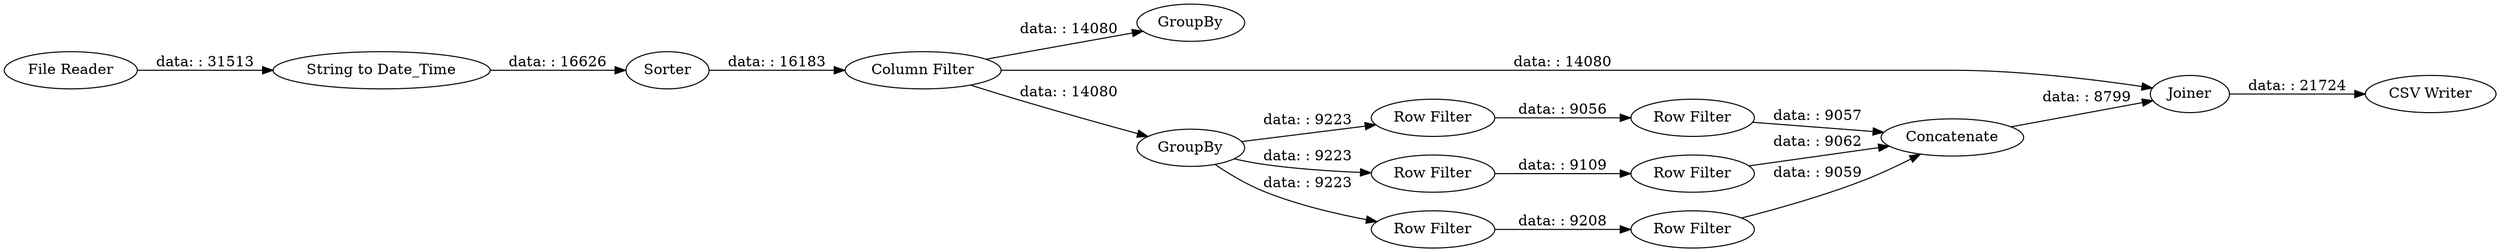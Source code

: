 digraph {
	"-1287839328022523176_29" [label="Row Filter"]
	"-1287839328022523176_30" [label=Concatenate]
	"-1287839328022523176_22" [label=GroupBy]
	"-1287839328022523176_33" [label="File Reader"]
	"-1287839328022523176_4" [label="Column Filter"]
	"-1287839328022523176_32" [label="String to Date_Time"]
	"-1287839328022523176_27" [label="Row Filter"]
	"-1287839328022523176_34" [label=Joiner]
	"-1287839328022523176_28" [label="Row Filter"]
	"-1287839328022523176_24" [label=Sorter]
	"-1287839328022523176_26" [label="Row Filter"]
	"-1287839328022523176_36" [label="Row Filter"]
	"-1287839328022523176_35" [label="CSV Writer"]
	"-1287839328022523176_21" [label=GroupBy]
	"-1287839328022523176_37" [label="Row Filter"]
	"-1287839328022523176_37" -> "-1287839328022523176_30" [label="data: : 9059"]
	"-1287839328022523176_26" -> "-1287839328022523176_30" [label="data: : 9062"]
	"-1287839328022523176_21" -> "-1287839328022523176_29" [label="data: : 9223"]
	"-1287839328022523176_32" -> "-1287839328022523176_24" [label="data: : 16626"]
	"-1287839328022523176_21" -> "-1287839328022523176_28" [label="data: : 9223"]
	"-1287839328022523176_24" -> "-1287839328022523176_4" [label="data: : 16183"]
	"-1287839328022523176_21" -> "-1287839328022523176_36" [label="data: : 9223"]
	"-1287839328022523176_36" -> "-1287839328022523176_37" [label="data: : 9208"]
	"-1287839328022523176_4" -> "-1287839328022523176_21" [label="data: : 14080"]
	"-1287839328022523176_4" -> "-1287839328022523176_34" [label="data: : 14080"]
	"-1287839328022523176_30" -> "-1287839328022523176_34" [label="data: : 8799"]
	"-1287839328022523176_34" -> "-1287839328022523176_35" [label="data: : 21724"]
	"-1287839328022523176_4" -> "-1287839328022523176_22" [label="data: : 14080"]
	"-1287839328022523176_28" -> "-1287839328022523176_26" [label="data: : 9109"]
	"-1287839328022523176_29" -> "-1287839328022523176_27" [label="data: : 9056"]
	"-1287839328022523176_33" -> "-1287839328022523176_32" [label="data: : 31513"]
	"-1287839328022523176_27" -> "-1287839328022523176_30" [label="data: : 9057"]
	rankdir=LR
}
